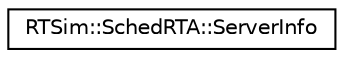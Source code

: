 digraph "Graphical Class Hierarchy"
{
  edge [fontname="Helvetica",fontsize="10",labelfontname="Helvetica",labelfontsize="10"];
  node [fontname="Helvetica",fontsize="10",shape=record];
  rankdir="LR";
  Node0 [label="RTSim::SchedRTA::ServerInfo",height=0.2,width=0.4,color="black", fillcolor="white", style="filled",URL="$structRTSim_1_1SchedRTA_1_1ServerInfo.html"];
}
